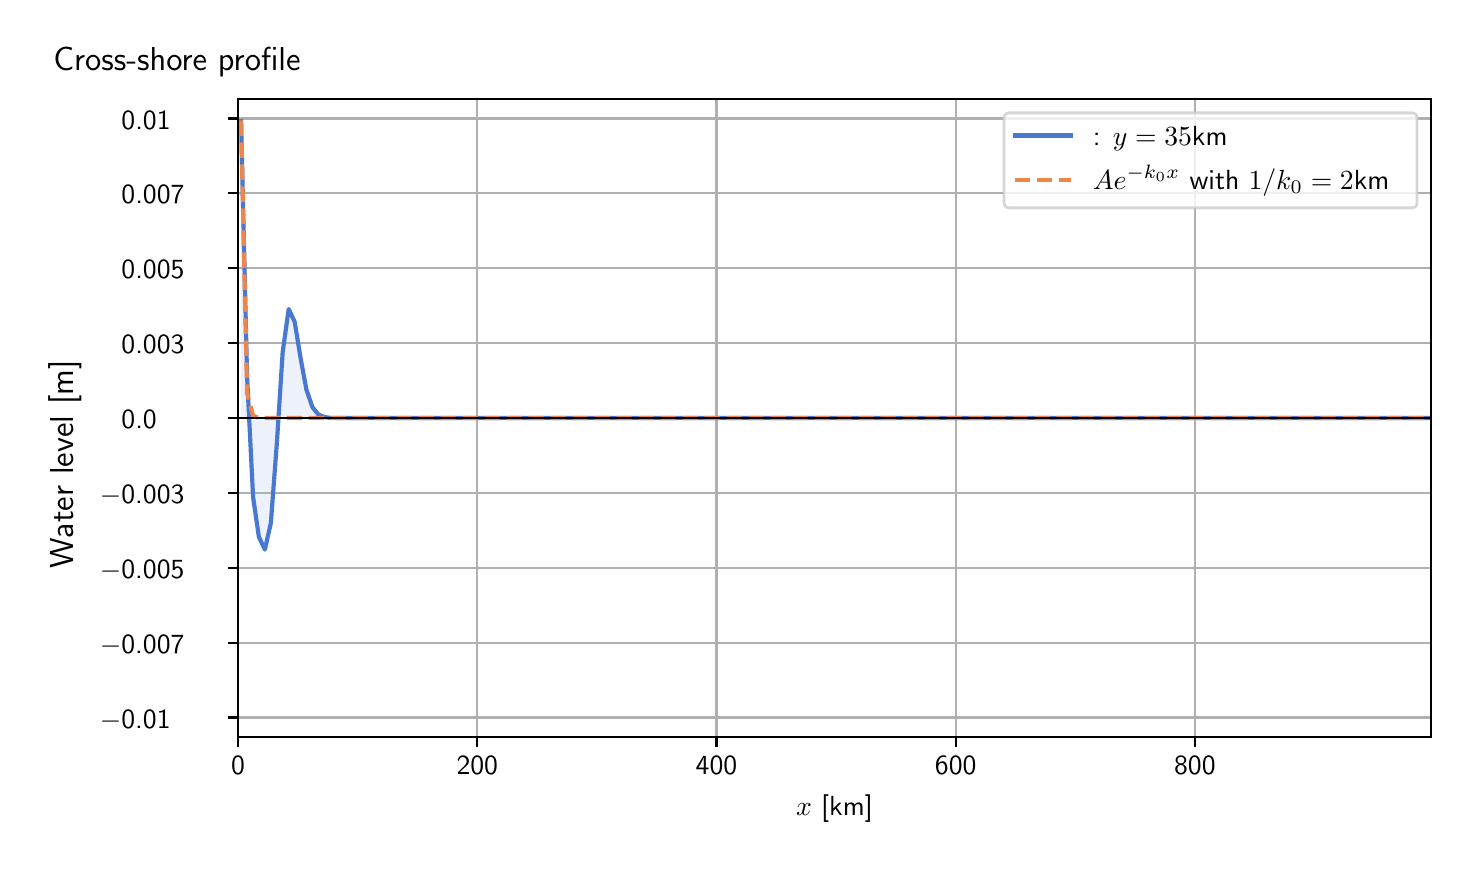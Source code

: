 \begingroup%
\makeatletter%
\begin{pgfpicture}%
\pgfpathrectangle{\pgfpointorigin}{\pgfqpoint{7.117in}{4.068in}}%
\pgfusepath{use as bounding box, clip}%
\begin{pgfscope}%
\pgfsetbuttcap%
\pgfsetmiterjoin%
\definecolor{currentfill}{rgb}{1.0,1.0,1.0}%
\pgfsetfillcolor{currentfill}%
\pgfsetlinewidth{0.0pt}%
\definecolor{currentstroke}{rgb}{1.0,1.0,1.0}%
\pgfsetstrokecolor{currentstroke}%
\pgfsetdash{}{0pt}%
\pgfpathmoveto{\pgfqpoint{0.0in}{0.0in}}%
\pgfpathlineto{\pgfqpoint{7.117in}{0.0in}}%
\pgfpathlineto{\pgfqpoint{7.117in}{4.068in}}%
\pgfpathlineto{\pgfqpoint{0.0in}{4.068in}}%
\pgfpathlineto{\pgfqpoint{0.0in}{0.0in}}%
\pgfpathclose%
\pgfusepath{fill}%
\end{pgfscope}%
\begin{pgfscope}%
\pgfsetbuttcap%
\pgfsetmiterjoin%
\definecolor{currentfill}{rgb}{1.0,1.0,1.0}%
\pgfsetfillcolor{currentfill}%
\pgfsetlinewidth{0.0pt}%
\definecolor{currentstroke}{rgb}{0.0,0.0,0.0}%
\pgfsetstrokecolor{currentstroke}%
\pgfsetstrokeopacity{0.0}%
\pgfsetdash{}{0pt}%
\pgfpathmoveto{\pgfqpoint{1.052in}{0.522in}}%
\pgfpathlineto{\pgfqpoint{7.017in}{0.522in}}%
\pgfpathlineto{\pgfqpoint{7.017in}{3.711in}}%
\pgfpathlineto{\pgfqpoint{1.052in}{3.711in}}%
\pgfpathlineto{\pgfqpoint{1.052in}{0.522in}}%
\pgfpathclose%
\pgfusepath{fill}%
\end{pgfscope}%
\begin{pgfscope}%
\pgfpathrectangle{\pgfqpoint{1.052in}{0.522in}}{\pgfqpoint{5.964in}{3.19in}}%
\pgfusepath{clip}%
\pgfsetbuttcap%
\pgfsetroundjoin%
\definecolor{currentfill}{rgb}{0.282,0.471,0.816}%
\pgfsetfillcolor{currentfill}%
\pgfsetfillopacity{0.1}%
\pgfsetlinewidth{0.0pt}%
\definecolor{currentstroke}{rgb}{0.0,0.0,0.0}%
\pgfsetstrokecolor{currentstroke}%
\pgfsetdash{}{0pt}%
\pgfpathmoveto{\pgfqpoint{1.067in}{2.116in}}%
\pgfpathlineto{\pgfqpoint{1.067in}{3.6in}}%
\pgfpathlineto{\pgfqpoint{1.097in}{2.324in}}%
\pgfpathlineto{\pgfqpoint{1.127in}{1.721in}}%
\pgfpathlineto{\pgfqpoint{1.156in}{1.522in}}%
\pgfpathlineto{\pgfqpoint{1.186in}{1.458in}}%
\pgfpathlineto{\pgfqpoint{1.216in}{1.592in}}%
\pgfpathlineto{\pgfqpoint{1.246in}{1.992in}}%
\pgfpathlineto{\pgfqpoint{1.275in}{2.446in}}%
\pgfpathlineto{\pgfqpoint{1.305in}{2.661in}}%
\pgfpathlineto{\pgfqpoint{1.335in}{2.597in}}%
\pgfpathlineto{\pgfqpoint{1.365in}{2.413in}}%
\pgfpathlineto{\pgfqpoint{1.394in}{2.257in}}%
\pgfpathlineto{\pgfqpoint{1.424in}{2.17in}}%
\pgfpathlineto{\pgfqpoint{1.454in}{2.133in}}%
\pgfpathlineto{\pgfqpoint{1.484in}{2.121in}}%
\pgfpathlineto{\pgfqpoint{1.513in}{2.117in}}%
\pgfpathlineto{\pgfqpoint{1.543in}{2.117in}}%
\pgfpathlineto{\pgfqpoint{1.573in}{2.116in}}%
\pgfpathlineto{\pgfqpoint{1.603in}{2.116in}}%
\pgfpathlineto{\pgfqpoint{1.632in}{2.116in}}%
\pgfpathlineto{\pgfqpoint{1.662in}{2.116in}}%
\pgfpathlineto{\pgfqpoint{1.692in}{2.116in}}%
\pgfpathlineto{\pgfqpoint{1.722in}{2.116in}}%
\pgfpathlineto{\pgfqpoint{1.751in}{2.116in}}%
\pgfpathlineto{\pgfqpoint{1.781in}{2.116in}}%
\pgfpathlineto{\pgfqpoint{1.811in}{2.116in}}%
\pgfpathlineto{\pgfqpoint{1.841in}{2.116in}}%
\pgfpathlineto{\pgfqpoint{1.87in}{2.116in}}%
\pgfpathlineto{\pgfqpoint{1.9in}{2.116in}}%
\pgfpathlineto{\pgfqpoint{1.93in}{2.116in}}%
\pgfpathlineto{\pgfqpoint{1.96in}{2.116in}}%
\pgfpathlineto{\pgfqpoint{1.989in}{2.116in}}%
\pgfpathlineto{\pgfqpoint{2.019in}{2.116in}}%
\pgfpathlineto{\pgfqpoint{2.049in}{2.116in}}%
\pgfpathlineto{\pgfqpoint{2.079in}{2.116in}}%
\pgfpathlineto{\pgfqpoint{2.108in}{2.116in}}%
\pgfpathlineto{\pgfqpoint{2.138in}{2.116in}}%
\pgfpathlineto{\pgfqpoint{2.168in}{2.116in}}%
\pgfpathlineto{\pgfqpoint{2.198in}{2.116in}}%
\pgfpathlineto{\pgfqpoint{2.227in}{2.116in}}%
\pgfpathlineto{\pgfqpoint{2.257in}{2.116in}}%
\pgfpathlineto{\pgfqpoint{2.287in}{2.116in}}%
\pgfpathlineto{\pgfqpoint{2.317in}{2.116in}}%
\pgfpathlineto{\pgfqpoint{2.346in}{2.116in}}%
\pgfpathlineto{\pgfqpoint{2.376in}{2.116in}}%
\pgfpathlineto{\pgfqpoint{2.406in}{2.116in}}%
\pgfpathlineto{\pgfqpoint{2.436in}{2.116in}}%
\pgfpathlineto{\pgfqpoint{2.465in}{2.116in}}%
\pgfpathlineto{\pgfqpoint{2.495in}{2.116in}}%
\pgfpathlineto{\pgfqpoint{2.525in}{2.116in}}%
\pgfpathlineto{\pgfqpoint{2.554in}{2.116in}}%
\pgfpathlineto{\pgfqpoint{2.584in}{2.116in}}%
\pgfpathlineto{\pgfqpoint{2.614in}{2.116in}}%
\pgfpathlineto{\pgfqpoint{2.644in}{2.116in}}%
\pgfpathlineto{\pgfqpoint{2.673in}{2.116in}}%
\pgfpathlineto{\pgfqpoint{2.703in}{2.116in}}%
\pgfpathlineto{\pgfqpoint{2.733in}{2.116in}}%
\pgfpathlineto{\pgfqpoint{2.763in}{2.116in}}%
\pgfpathlineto{\pgfqpoint{2.792in}{2.116in}}%
\pgfpathlineto{\pgfqpoint{2.822in}{2.116in}}%
\pgfpathlineto{\pgfqpoint{2.852in}{2.116in}}%
\pgfpathlineto{\pgfqpoint{2.882in}{2.116in}}%
\pgfpathlineto{\pgfqpoint{2.911in}{2.116in}}%
\pgfpathlineto{\pgfqpoint{2.941in}{2.116in}}%
\pgfpathlineto{\pgfqpoint{2.971in}{2.116in}}%
\pgfpathlineto{\pgfqpoint{3.001in}{2.116in}}%
\pgfpathlineto{\pgfqpoint{3.03in}{2.116in}}%
\pgfpathlineto{\pgfqpoint{3.06in}{2.116in}}%
\pgfpathlineto{\pgfqpoint{3.09in}{2.116in}}%
\pgfpathlineto{\pgfqpoint{3.12in}{2.116in}}%
\pgfpathlineto{\pgfqpoint{3.149in}{2.116in}}%
\pgfpathlineto{\pgfqpoint{3.179in}{2.116in}}%
\pgfpathlineto{\pgfqpoint{3.209in}{2.116in}}%
\pgfpathlineto{\pgfqpoint{3.239in}{2.116in}}%
\pgfpathlineto{\pgfqpoint{3.268in}{2.116in}}%
\pgfpathlineto{\pgfqpoint{3.298in}{2.116in}}%
\pgfpathlineto{\pgfqpoint{3.328in}{2.116in}}%
\pgfpathlineto{\pgfqpoint{3.358in}{2.116in}}%
\pgfpathlineto{\pgfqpoint{3.387in}{2.116in}}%
\pgfpathlineto{\pgfqpoint{3.417in}{2.116in}}%
\pgfpathlineto{\pgfqpoint{3.447in}{2.116in}}%
\pgfpathlineto{\pgfqpoint{3.477in}{2.116in}}%
\pgfpathlineto{\pgfqpoint{3.506in}{2.116in}}%
\pgfpathlineto{\pgfqpoint{3.536in}{2.116in}}%
\pgfpathlineto{\pgfqpoint{3.566in}{2.116in}}%
\pgfpathlineto{\pgfqpoint{3.596in}{2.116in}}%
\pgfpathlineto{\pgfqpoint{3.625in}{2.116in}}%
\pgfpathlineto{\pgfqpoint{3.655in}{2.116in}}%
\pgfpathlineto{\pgfqpoint{3.685in}{2.116in}}%
\pgfpathlineto{\pgfqpoint{3.715in}{2.116in}}%
\pgfpathlineto{\pgfqpoint{3.744in}{2.116in}}%
\pgfpathlineto{\pgfqpoint{3.774in}{2.116in}}%
\pgfpathlineto{\pgfqpoint{3.804in}{2.116in}}%
\pgfpathlineto{\pgfqpoint{3.834in}{2.116in}}%
\pgfpathlineto{\pgfqpoint{3.863in}{2.116in}}%
\pgfpathlineto{\pgfqpoint{3.893in}{2.116in}}%
\pgfpathlineto{\pgfqpoint{3.923in}{2.116in}}%
\pgfpathlineto{\pgfqpoint{3.953in}{2.116in}}%
\pgfpathlineto{\pgfqpoint{3.982in}{2.116in}}%
\pgfpathlineto{\pgfqpoint{4.012in}{2.116in}}%
\pgfpathlineto{\pgfqpoint{4.042in}{2.116in}}%
\pgfpathlineto{\pgfqpoint{4.072in}{2.116in}}%
\pgfpathlineto{\pgfqpoint{4.101in}{2.116in}}%
\pgfpathlineto{\pgfqpoint{4.131in}{2.116in}}%
\pgfpathlineto{\pgfqpoint{4.161in}{2.116in}}%
\pgfpathlineto{\pgfqpoint{4.191in}{2.116in}}%
\pgfpathlineto{\pgfqpoint{4.22in}{2.116in}}%
\pgfpathlineto{\pgfqpoint{4.25in}{2.116in}}%
\pgfpathlineto{\pgfqpoint{4.28in}{2.116in}}%
\pgfpathlineto{\pgfqpoint{4.31in}{2.116in}}%
\pgfpathlineto{\pgfqpoint{4.339in}{2.116in}}%
\pgfpathlineto{\pgfqpoint{4.369in}{2.116in}}%
\pgfpathlineto{\pgfqpoint{4.399in}{2.116in}}%
\pgfpathlineto{\pgfqpoint{4.429in}{2.116in}}%
\pgfpathlineto{\pgfqpoint{4.458in}{2.116in}}%
\pgfpathlineto{\pgfqpoint{4.488in}{2.116in}}%
\pgfpathlineto{\pgfqpoint{4.518in}{2.116in}}%
\pgfpathlineto{\pgfqpoint{4.548in}{2.116in}}%
\pgfpathlineto{\pgfqpoint{4.577in}{2.116in}}%
\pgfpathlineto{\pgfqpoint{4.607in}{2.116in}}%
\pgfpathlineto{\pgfqpoint{4.637in}{2.116in}}%
\pgfpathlineto{\pgfqpoint{4.667in}{2.116in}}%
\pgfpathlineto{\pgfqpoint{4.696in}{2.116in}}%
\pgfpathlineto{\pgfqpoint{4.726in}{2.116in}}%
\pgfpathlineto{\pgfqpoint{4.756in}{2.116in}}%
\pgfpathlineto{\pgfqpoint{4.786in}{2.116in}}%
\pgfpathlineto{\pgfqpoint{4.815in}{2.116in}}%
\pgfpathlineto{\pgfqpoint{4.845in}{2.116in}}%
\pgfpathlineto{\pgfqpoint{4.875in}{2.116in}}%
\pgfpathlineto{\pgfqpoint{4.905in}{2.116in}}%
\pgfpathlineto{\pgfqpoint{4.934in}{2.116in}}%
\pgfpathlineto{\pgfqpoint{4.964in}{2.116in}}%
\pgfpathlineto{\pgfqpoint{4.994in}{2.116in}}%
\pgfpathlineto{\pgfqpoint{5.024in}{2.116in}}%
\pgfpathlineto{\pgfqpoint{5.053in}{2.116in}}%
\pgfpathlineto{\pgfqpoint{5.083in}{2.116in}}%
\pgfpathlineto{\pgfqpoint{5.113in}{2.116in}}%
\pgfpathlineto{\pgfqpoint{5.143in}{2.116in}}%
\pgfpathlineto{\pgfqpoint{5.172in}{2.116in}}%
\pgfpathlineto{\pgfqpoint{5.202in}{2.116in}}%
\pgfpathlineto{\pgfqpoint{5.232in}{2.116in}}%
\pgfpathlineto{\pgfqpoint{5.262in}{2.116in}}%
\pgfpathlineto{\pgfqpoint{5.291in}{2.116in}}%
\pgfpathlineto{\pgfqpoint{5.321in}{2.116in}}%
\pgfpathlineto{\pgfqpoint{5.351in}{2.116in}}%
\pgfpathlineto{\pgfqpoint{5.381in}{2.116in}}%
\pgfpathlineto{\pgfqpoint{5.41in}{2.116in}}%
\pgfpathlineto{\pgfqpoint{5.44in}{2.116in}}%
\pgfpathlineto{\pgfqpoint{5.47in}{2.116in}}%
\pgfpathlineto{\pgfqpoint{5.5in}{2.116in}}%
\pgfpathlineto{\pgfqpoint{5.529in}{2.116in}}%
\pgfpathlineto{\pgfqpoint{5.559in}{2.116in}}%
\pgfpathlineto{\pgfqpoint{5.589in}{2.116in}}%
\pgfpathlineto{\pgfqpoint{5.619in}{2.116in}}%
\pgfpathlineto{\pgfqpoint{5.648in}{2.116in}}%
\pgfpathlineto{\pgfqpoint{5.678in}{2.116in}}%
\pgfpathlineto{\pgfqpoint{5.708in}{2.116in}}%
\pgfpathlineto{\pgfqpoint{5.738in}{2.116in}}%
\pgfpathlineto{\pgfqpoint{5.767in}{2.116in}}%
\pgfpathlineto{\pgfqpoint{5.797in}{2.116in}}%
\pgfpathlineto{\pgfqpoint{5.827in}{2.116in}}%
\pgfpathlineto{\pgfqpoint{5.856in}{2.116in}}%
\pgfpathlineto{\pgfqpoint{5.886in}{2.116in}}%
\pgfpathlineto{\pgfqpoint{5.916in}{2.116in}}%
\pgfpathlineto{\pgfqpoint{5.946in}{2.116in}}%
\pgfpathlineto{\pgfqpoint{5.975in}{2.116in}}%
\pgfpathlineto{\pgfqpoint{6.005in}{2.116in}}%
\pgfpathlineto{\pgfqpoint{6.035in}{2.116in}}%
\pgfpathlineto{\pgfqpoint{6.065in}{2.116in}}%
\pgfpathlineto{\pgfqpoint{6.094in}{2.116in}}%
\pgfpathlineto{\pgfqpoint{6.124in}{2.116in}}%
\pgfpathlineto{\pgfqpoint{6.154in}{2.116in}}%
\pgfpathlineto{\pgfqpoint{6.184in}{2.116in}}%
\pgfpathlineto{\pgfqpoint{6.213in}{2.116in}}%
\pgfpathlineto{\pgfqpoint{6.243in}{2.116in}}%
\pgfpathlineto{\pgfqpoint{6.273in}{2.116in}}%
\pgfpathlineto{\pgfqpoint{6.303in}{2.116in}}%
\pgfpathlineto{\pgfqpoint{6.332in}{2.116in}}%
\pgfpathlineto{\pgfqpoint{6.362in}{2.116in}}%
\pgfpathlineto{\pgfqpoint{6.392in}{2.116in}}%
\pgfpathlineto{\pgfqpoint{6.422in}{2.116in}}%
\pgfpathlineto{\pgfqpoint{6.451in}{2.116in}}%
\pgfpathlineto{\pgfqpoint{6.481in}{2.116in}}%
\pgfpathlineto{\pgfqpoint{6.511in}{2.116in}}%
\pgfpathlineto{\pgfqpoint{6.541in}{2.116in}}%
\pgfpathlineto{\pgfqpoint{6.57in}{2.116in}}%
\pgfpathlineto{\pgfqpoint{6.6in}{2.116in}}%
\pgfpathlineto{\pgfqpoint{6.63in}{2.116in}}%
\pgfpathlineto{\pgfqpoint{6.66in}{2.116in}}%
\pgfpathlineto{\pgfqpoint{6.689in}{2.116in}}%
\pgfpathlineto{\pgfqpoint{6.719in}{2.116in}}%
\pgfpathlineto{\pgfqpoint{6.749in}{2.116in}}%
\pgfpathlineto{\pgfqpoint{6.779in}{2.116in}}%
\pgfpathlineto{\pgfqpoint{6.808in}{2.116in}}%
\pgfpathlineto{\pgfqpoint{6.838in}{2.116in}}%
\pgfpathlineto{\pgfqpoint{6.868in}{2.116in}}%
\pgfpathlineto{\pgfqpoint{6.898in}{2.116in}}%
\pgfpathlineto{\pgfqpoint{6.927in}{2.116in}}%
\pgfpathlineto{\pgfqpoint{6.957in}{2.116in}}%
\pgfpathlineto{\pgfqpoint{6.987in}{2.116in}}%
\pgfpathlineto{\pgfqpoint{7.017in}{2.116in}}%
\pgfpathlineto{\pgfqpoint{7.017in}{2.116in}}%
\pgfpathlineto{\pgfqpoint{7.017in}{2.116in}}%
\pgfpathlineto{\pgfqpoint{6.987in}{2.116in}}%
\pgfpathlineto{\pgfqpoint{6.957in}{2.116in}}%
\pgfpathlineto{\pgfqpoint{6.927in}{2.116in}}%
\pgfpathlineto{\pgfqpoint{6.898in}{2.116in}}%
\pgfpathlineto{\pgfqpoint{6.868in}{2.116in}}%
\pgfpathlineto{\pgfqpoint{6.838in}{2.116in}}%
\pgfpathlineto{\pgfqpoint{6.808in}{2.116in}}%
\pgfpathlineto{\pgfqpoint{6.779in}{2.116in}}%
\pgfpathlineto{\pgfqpoint{6.749in}{2.116in}}%
\pgfpathlineto{\pgfqpoint{6.719in}{2.116in}}%
\pgfpathlineto{\pgfqpoint{6.689in}{2.116in}}%
\pgfpathlineto{\pgfqpoint{6.66in}{2.116in}}%
\pgfpathlineto{\pgfqpoint{6.63in}{2.116in}}%
\pgfpathlineto{\pgfqpoint{6.6in}{2.116in}}%
\pgfpathlineto{\pgfqpoint{6.57in}{2.116in}}%
\pgfpathlineto{\pgfqpoint{6.541in}{2.116in}}%
\pgfpathlineto{\pgfqpoint{6.511in}{2.116in}}%
\pgfpathlineto{\pgfqpoint{6.481in}{2.116in}}%
\pgfpathlineto{\pgfqpoint{6.451in}{2.116in}}%
\pgfpathlineto{\pgfqpoint{6.422in}{2.116in}}%
\pgfpathlineto{\pgfqpoint{6.392in}{2.116in}}%
\pgfpathlineto{\pgfqpoint{6.362in}{2.116in}}%
\pgfpathlineto{\pgfqpoint{6.332in}{2.116in}}%
\pgfpathlineto{\pgfqpoint{6.303in}{2.116in}}%
\pgfpathlineto{\pgfqpoint{6.273in}{2.116in}}%
\pgfpathlineto{\pgfqpoint{6.243in}{2.116in}}%
\pgfpathlineto{\pgfqpoint{6.213in}{2.116in}}%
\pgfpathlineto{\pgfqpoint{6.184in}{2.116in}}%
\pgfpathlineto{\pgfqpoint{6.154in}{2.116in}}%
\pgfpathlineto{\pgfqpoint{6.124in}{2.116in}}%
\pgfpathlineto{\pgfqpoint{6.094in}{2.116in}}%
\pgfpathlineto{\pgfqpoint{6.065in}{2.116in}}%
\pgfpathlineto{\pgfqpoint{6.035in}{2.116in}}%
\pgfpathlineto{\pgfqpoint{6.005in}{2.116in}}%
\pgfpathlineto{\pgfqpoint{5.975in}{2.116in}}%
\pgfpathlineto{\pgfqpoint{5.946in}{2.116in}}%
\pgfpathlineto{\pgfqpoint{5.916in}{2.116in}}%
\pgfpathlineto{\pgfqpoint{5.886in}{2.116in}}%
\pgfpathlineto{\pgfqpoint{5.856in}{2.116in}}%
\pgfpathlineto{\pgfqpoint{5.827in}{2.116in}}%
\pgfpathlineto{\pgfqpoint{5.797in}{2.116in}}%
\pgfpathlineto{\pgfqpoint{5.767in}{2.116in}}%
\pgfpathlineto{\pgfqpoint{5.738in}{2.116in}}%
\pgfpathlineto{\pgfqpoint{5.708in}{2.116in}}%
\pgfpathlineto{\pgfqpoint{5.678in}{2.116in}}%
\pgfpathlineto{\pgfqpoint{5.648in}{2.116in}}%
\pgfpathlineto{\pgfqpoint{5.619in}{2.116in}}%
\pgfpathlineto{\pgfqpoint{5.589in}{2.116in}}%
\pgfpathlineto{\pgfqpoint{5.559in}{2.116in}}%
\pgfpathlineto{\pgfqpoint{5.529in}{2.116in}}%
\pgfpathlineto{\pgfqpoint{5.5in}{2.116in}}%
\pgfpathlineto{\pgfqpoint{5.47in}{2.116in}}%
\pgfpathlineto{\pgfqpoint{5.44in}{2.116in}}%
\pgfpathlineto{\pgfqpoint{5.41in}{2.116in}}%
\pgfpathlineto{\pgfqpoint{5.381in}{2.116in}}%
\pgfpathlineto{\pgfqpoint{5.351in}{2.116in}}%
\pgfpathlineto{\pgfqpoint{5.321in}{2.116in}}%
\pgfpathlineto{\pgfqpoint{5.291in}{2.116in}}%
\pgfpathlineto{\pgfqpoint{5.262in}{2.116in}}%
\pgfpathlineto{\pgfqpoint{5.232in}{2.116in}}%
\pgfpathlineto{\pgfqpoint{5.202in}{2.116in}}%
\pgfpathlineto{\pgfqpoint{5.172in}{2.116in}}%
\pgfpathlineto{\pgfqpoint{5.143in}{2.116in}}%
\pgfpathlineto{\pgfqpoint{5.113in}{2.116in}}%
\pgfpathlineto{\pgfqpoint{5.083in}{2.116in}}%
\pgfpathlineto{\pgfqpoint{5.053in}{2.116in}}%
\pgfpathlineto{\pgfqpoint{5.024in}{2.116in}}%
\pgfpathlineto{\pgfqpoint{4.994in}{2.116in}}%
\pgfpathlineto{\pgfqpoint{4.964in}{2.116in}}%
\pgfpathlineto{\pgfqpoint{4.934in}{2.116in}}%
\pgfpathlineto{\pgfqpoint{4.905in}{2.116in}}%
\pgfpathlineto{\pgfqpoint{4.875in}{2.116in}}%
\pgfpathlineto{\pgfqpoint{4.845in}{2.116in}}%
\pgfpathlineto{\pgfqpoint{4.815in}{2.116in}}%
\pgfpathlineto{\pgfqpoint{4.786in}{2.116in}}%
\pgfpathlineto{\pgfqpoint{4.756in}{2.116in}}%
\pgfpathlineto{\pgfqpoint{4.726in}{2.116in}}%
\pgfpathlineto{\pgfqpoint{4.696in}{2.116in}}%
\pgfpathlineto{\pgfqpoint{4.667in}{2.116in}}%
\pgfpathlineto{\pgfqpoint{4.637in}{2.116in}}%
\pgfpathlineto{\pgfqpoint{4.607in}{2.116in}}%
\pgfpathlineto{\pgfqpoint{4.577in}{2.116in}}%
\pgfpathlineto{\pgfqpoint{4.548in}{2.116in}}%
\pgfpathlineto{\pgfqpoint{4.518in}{2.116in}}%
\pgfpathlineto{\pgfqpoint{4.488in}{2.116in}}%
\pgfpathlineto{\pgfqpoint{4.458in}{2.116in}}%
\pgfpathlineto{\pgfqpoint{4.429in}{2.116in}}%
\pgfpathlineto{\pgfqpoint{4.399in}{2.116in}}%
\pgfpathlineto{\pgfqpoint{4.369in}{2.116in}}%
\pgfpathlineto{\pgfqpoint{4.339in}{2.116in}}%
\pgfpathlineto{\pgfqpoint{4.31in}{2.116in}}%
\pgfpathlineto{\pgfqpoint{4.28in}{2.116in}}%
\pgfpathlineto{\pgfqpoint{4.25in}{2.116in}}%
\pgfpathlineto{\pgfqpoint{4.22in}{2.116in}}%
\pgfpathlineto{\pgfqpoint{4.191in}{2.116in}}%
\pgfpathlineto{\pgfqpoint{4.161in}{2.116in}}%
\pgfpathlineto{\pgfqpoint{4.131in}{2.116in}}%
\pgfpathlineto{\pgfqpoint{4.101in}{2.116in}}%
\pgfpathlineto{\pgfqpoint{4.072in}{2.116in}}%
\pgfpathlineto{\pgfqpoint{4.042in}{2.116in}}%
\pgfpathlineto{\pgfqpoint{4.012in}{2.116in}}%
\pgfpathlineto{\pgfqpoint{3.982in}{2.116in}}%
\pgfpathlineto{\pgfqpoint{3.953in}{2.116in}}%
\pgfpathlineto{\pgfqpoint{3.923in}{2.116in}}%
\pgfpathlineto{\pgfqpoint{3.893in}{2.116in}}%
\pgfpathlineto{\pgfqpoint{3.863in}{2.116in}}%
\pgfpathlineto{\pgfqpoint{3.834in}{2.116in}}%
\pgfpathlineto{\pgfqpoint{3.804in}{2.116in}}%
\pgfpathlineto{\pgfqpoint{3.774in}{2.116in}}%
\pgfpathlineto{\pgfqpoint{3.744in}{2.116in}}%
\pgfpathlineto{\pgfqpoint{3.715in}{2.116in}}%
\pgfpathlineto{\pgfqpoint{3.685in}{2.116in}}%
\pgfpathlineto{\pgfqpoint{3.655in}{2.116in}}%
\pgfpathlineto{\pgfqpoint{3.625in}{2.116in}}%
\pgfpathlineto{\pgfqpoint{3.596in}{2.116in}}%
\pgfpathlineto{\pgfqpoint{3.566in}{2.116in}}%
\pgfpathlineto{\pgfqpoint{3.536in}{2.116in}}%
\pgfpathlineto{\pgfqpoint{3.506in}{2.116in}}%
\pgfpathlineto{\pgfqpoint{3.477in}{2.116in}}%
\pgfpathlineto{\pgfqpoint{3.447in}{2.116in}}%
\pgfpathlineto{\pgfqpoint{3.417in}{2.116in}}%
\pgfpathlineto{\pgfqpoint{3.387in}{2.116in}}%
\pgfpathlineto{\pgfqpoint{3.358in}{2.116in}}%
\pgfpathlineto{\pgfqpoint{3.328in}{2.116in}}%
\pgfpathlineto{\pgfqpoint{3.298in}{2.116in}}%
\pgfpathlineto{\pgfqpoint{3.268in}{2.116in}}%
\pgfpathlineto{\pgfqpoint{3.239in}{2.116in}}%
\pgfpathlineto{\pgfqpoint{3.209in}{2.116in}}%
\pgfpathlineto{\pgfqpoint{3.179in}{2.116in}}%
\pgfpathlineto{\pgfqpoint{3.149in}{2.116in}}%
\pgfpathlineto{\pgfqpoint{3.12in}{2.116in}}%
\pgfpathlineto{\pgfqpoint{3.09in}{2.116in}}%
\pgfpathlineto{\pgfqpoint{3.06in}{2.116in}}%
\pgfpathlineto{\pgfqpoint{3.03in}{2.116in}}%
\pgfpathlineto{\pgfqpoint{3.001in}{2.116in}}%
\pgfpathlineto{\pgfqpoint{2.971in}{2.116in}}%
\pgfpathlineto{\pgfqpoint{2.941in}{2.116in}}%
\pgfpathlineto{\pgfqpoint{2.911in}{2.116in}}%
\pgfpathlineto{\pgfqpoint{2.882in}{2.116in}}%
\pgfpathlineto{\pgfqpoint{2.852in}{2.116in}}%
\pgfpathlineto{\pgfqpoint{2.822in}{2.116in}}%
\pgfpathlineto{\pgfqpoint{2.792in}{2.116in}}%
\pgfpathlineto{\pgfqpoint{2.763in}{2.116in}}%
\pgfpathlineto{\pgfqpoint{2.733in}{2.116in}}%
\pgfpathlineto{\pgfqpoint{2.703in}{2.116in}}%
\pgfpathlineto{\pgfqpoint{2.673in}{2.116in}}%
\pgfpathlineto{\pgfqpoint{2.644in}{2.116in}}%
\pgfpathlineto{\pgfqpoint{2.614in}{2.116in}}%
\pgfpathlineto{\pgfqpoint{2.584in}{2.116in}}%
\pgfpathlineto{\pgfqpoint{2.554in}{2.116in}}%
\pgfpathlineto{\pgfqpoint{2.525in}{2.116in}}%
\pgfpathlineto{\pgfqpoint{2.495in}{2.116in}}%
\pgfpathlineto{\pgfqpoint{2.465in}{2.116in}}%
\pgfpathlineto{\pgfqpoint{2.436in}{2.116in}}%
\pgfpathlineto{\pgfqpoint{2.406in}{2.116in}}%
\pgfpathlineto{\pgfqpoint{2.376in}{2.116in}}%
\pgfpathlineto{\pgfqpoint{2.346in}{2.116in}}%
\pgfpathlineto{\pgfqpoint{2.317in}{2.116in}}%
\pgfpathlineto{\pgfqpoint{2.287in}{2.116in}}%
\pgfpathlineto{\pgfqpoint{2.257in}{2.116in}}%
\pgfpathlineto{\pgfqpoint{2.227in}{2.116in}}%
\pgfpathlineto{\pgfqpoint{2.198in}{2.116in}}%
\pgfpathlineto{\pgfqpoint{2.168in}{2.116in}}%
\pgfpathlineto{\pgfqpoint{2.138in}{2.116in}}%
\pgfpathlineto{\pgfqpoint{2.108in}{2.116in}}%
\pgfpathlineto{\pgfqpoint{2.079in}{2.116in}}%
\pgfpathlineto{\pgfqpoint{2.049in}{2.116in}}%
\pgfpathlineto{\pgfqpoint{2.019in}{2.116in}}%
\pgfpathlineto{\pgfqpoint{1.989in}{2.116in}}%
\pgfpathlineto{\pgfqpoint{1.96in}{2.116in}}%
\pgfpathlineto{\pgfqpoint{1.93in}{2.116in}}%
\pgfpathlineto{\pgfqpoint{1.9in}{2.116in}}%
\pgfpathlineto{\pgfqpoint{1.87in}{2.116in}}%
\pgfpathlineto{\pgfqpoint{1.841in}{2.116in}}%
\pgfpathlineto{\pgfqpoint{1.811in}{2.116in}}%
\pgfpathlineto{\pgfqpoint{1.781in}{2.116in}}%
\pgfpathlineto{\pgfqpoint{1.751in}{2.116in}}%
\pgfpathlineto{\pgfqpoint{1.722in}{2.116in}}%
\pgfpathlineto{\pgfqpoint{1.692in}{2.116in}}%
\pgfpathlineto{\pgfqpoint{1.662in}{2.116in}}%
\pgfpathlineto{\pgfqpoint{1.632in}{2.116in}}%
\pgfpathlineto{\pgfqpoint{1.603in}{2.116in}}%
\pgfpathlineto{\pgfqpoint{1.573in}{2.116in}}%
\pgfpathlineto{\pgfqpoint{1.543in}{2.116in}}%
\pgfpathlineto{\pgfqpoint{1.513in}{2.116in}}%
\pgfpathlineto{\pgfqpoint{1.484in}{2.116in}}%
\pgfpathlineto{\pgfqpoint{1.454in}{2.116in}}%
\pgfpathlineto{\pgfqpoint{1.424in}{2.116in}}%
\pgfpathlineto{\pgfqpoint{1.394in}{2.116in}}%
\pgfpathlineto{\pgfqpoint{1.365in}{2.116in}}%
\pgfpathlineto{\pgfqpoint{1.335in}{2.116in}}%
\pgfpathlineto{\pgfqpoint{1.305in}{2.116in}}%
\pgfpathlineto{\pgfqpoint{1.275in}{2.116in}}%
\pgfpathlineto{\pgfqpoint{1.246in}{2.116in}}%
\pgfpathlineto{\pgfqpoint{1.216in}{2.116in}}%
\pgfpathlineto{\pgfqpoint{1.186in}{2.116in}}%
\pgfpathlineto{\pgfqpoint{1.156in}{2.116in}}%
\pgfpathlineto{\pgfqpoint{1.127in}{2.116in}}%
\pgfpathlineto{\pgfqpoint{1.097in}{2.116in}}%
\pgfpathlineto{\pgfqpoint{1.067in}{2.116in}}%
\pgfpathlineto{\pgfqpoint{1.067in}{2.116in}}%
\pgfpathclose%
\pgfusepath{fill}%
\end{pgfscope}%
\begin{pgfscope}%
\pgfpathrectangle{\pgfqpoint{1.052in}{0.522in}}{\pgfqpoint{5.964in}{3.19in}}%
\pgfusepath{clip}%
\pgfsetrectcap%
\pgfsetroundjoin%
\pgfsetlinewidth{0.803pt}%
\definecolor{currentstroke}{rgb}{0.69,0.69,0.69}%
\pgfsetstrokecolor{currentstroke}%
\pgfsetdash{}{0pt}%
\pgfpathmoveto{\pgfqpoint{1.052in}{0.522in}}%
\pgfpathlineto{\pgfqpoint{1.052in}{3.711in}}%
\pgfusepath{stroke}%
\end{pgfscope}%
\begin{pgfscope}%
\pgfsetbuttcap%
\pgfsetroundjoin%
\definecolor{currentfill}{rgb}{0.0,0.0,0.0}%
\pgfsetfillcolor{currentfill}%
\pgfsetlinewidth{0.803pt}%
\definecolor{currentstroke}{rgb}{0.0,0.0,0.0}%
\pgfsetstrokecolor{currentstroke}%
\pgfsetdash{}{0pt}%
\pgfsys@defobject{currentmarker}{\pgfqpoint{0.0in}{-0.049in}}{\pgfqpoint{0.0in}{0.0in}}{%
\pgfpathmoveto{\pgfqpoint{0.0in}{0.0in}}%
\pgfpathlineto{\pgfqpoint{0.0in}{-0.049in}}%
\pgfusepath{stroke,fill}%
}%
\begin{pgfscope}%
\pgfsys@transformshift{1.052in}{0.522in}%
\pgfsys@useobject{currentmarker}{}%
\end{pgfscope}%
\end{pgfscope}%
\begin{pgfscope}%
\definecolor{textcolor}{rgb}{0.0,0.0,0.0}%
\pgfsetstrokecolor{textcolor}%
\pgfsetfillcolor{textcolor}%
\pgftext[x=1.052in,y=0.424in,,top]{\color{textcolor}\sffamily\fontsize{10.0}{12.0}\selectfont 0}%
\end{pgfscope}%
\begin{pgfscope}%
\pgfpathrectangle{\pgfqpoint{1.052in}{0.522in}}{\pgfqpoint{5.964in}{3.19in}}%
\pgfusepath{clip}%
\pgfsetrectcap%
\pgfsetroundjoin%
\pgfsetlinewidth{0.803pt}%
\definecolor{currentstroke}{rgb}{0.69,0.69,0.69}%
\pgfsetstrokecolor{currentstroke}%
\pgfsetdash{}{0pt}%
\pgfpathmoveto{\pgfqpoint{2.248in}{0.522in}}%
\pgfpathlineto{\pgfqpoint{2.248in}{3.711in}}%
\pgfusepath{stroke}%
\end{pgfscope}%
\begin{pgfscope}%
\pgfsetbuttcap%
\pgfsetroundjoin%
\definecolor{currentfill}{rgb}{0.0,0.0,0.0}%
\pgfsetfillcolor{currentfill}%
\pgfsetlinewidth{0.803pt}%
\definecolor{currentstroke}{rgb}{0.0,0.0,0.0}%
\pgfsetstrokecolor{currentstroke}%
\pgfsetdash{}{0pt}%
\pgfsys@defobject{currentmarker}{\pgfqpoint{0.0in}{-0.049in}}{\pgfqpoint{0.0in}{0.0in}}{%
\pgfpathmoveto{\pgfqpoint{0.0in}{0.0in}}%
\pgfpathlineto{\pgfqpoint{0.0in}{-0.049in}}%
\pgfusepath{stroke,fill}%
}%
\begin{pgfscope}%
\pgfsys@transformshift{2.248in}{0.522in}%
\pgfsys@useobject{currentmarker}{}%
\end{pgfscope}%
\end{pgfscope}%
\begin{pgfscope}%
\definecolor{textcolor}{rgb}{0.0,0.0,0.0}%
\pgfsetstrokecolor{textcolor}%
\pgfsetfillcolor{textcolor}%
\pgftext[x=2.248in,y=0.424in,,top]{\color{textcolor}\sffamily\fontsize{10.0}{12.0}\selectfont 200}%
\end{pgfscope}%
\begin{pgfscope}%
\pgfpathrectangle{\pgfqpoint{1.052in}{0.522in}}{\pgfqpoint{5.964in}{3.19in}}%
\pgfusepath{clip}%
\pgfsetrectcap%
\pgfsetroundjoin%
\pgfsetlinewidth{0.803pt}%
\definecolor{currentstroke}{rgb}{0.69,0.69,0.69}%
\pgfsetstrokecolor{currentstroke}%
\pgfsetdash{}{0pt}%
\pgfpathmoveto{\pgfqpoint{3.444in}{0.522in}}%
\pgfpathlineto{\pgfqpoint{3.444in}{3.711in}}%
\pgfusepath{stroke}%
\end{pgfscope}%
\begin{pgfscope}%
\pgfsetbuttcap%
\pgfsetroundjoin%
\definecolor{currentfill}{rgb}{0.0,0.0,0.0}%
\pgfsetfillcolor{currentfill}%
\pgfsetlinewidth{0.803pt}%
\definecolor{currentstroke}{rgb}{0.0,0.0,0.0}%
\pgfsetstrokecolor{currentstroke}%
\pgfsetdash{}{0pt}%
\pgfsys@defobject{currentmarker}{\pgfqpoint{0.0in}{-0.049in}}{\pgfqpoint{0.0in}{0.0in}}{%
\pgfpathmoveto{\pgfqpoint{0.0in}{0.0in}}%
\pgfpathlineto{\pgfqpoint{0.0in}{-0.049in}}%
\pgfusepath{stroke,fill}%
}%
\begin{pgfscope}%
\pgfsys@transformshift{3.444in}{0.522in}%
\pgfsys@useobject{currentmarker}{}%
\end{pgfscope}%
\end{pgfscope}%
\begin{pgfscope}%
\definecolor{textcolor}{rgb}{0.0,0.0,0.0}%
\pgfsetstrokecolor{textcolor}%
\pgfsetfillcolor{textcolor}%
\pgftext[x=3.444in,y=0.424in,,top]{\color{textcolor}\sffamily\fontsize{10.0}{12.0}\selectfont 400}%
\end{pgfscope}%
\begin{pgfscope}%
\pgfpathrectangle{\pgfqpoint{1.052in}{0.522in}}{\pgfqpoint{5.964in}{3.19in}}%
\pgfusepath{clip}%
\pgfsetrectcap%
\pgfsetroundjoin%
\pgfsetlinewidth{0.803pt}%
\definecolor{currentstroke}{rgb}{0.69,0.69,0.69}%
\pgfsetstrokecolor{currentstroke}%
\pgfsetdash{}{0pt}%
\pgfpathmoveto{\pgfqpoint{4.64in}{0.522in}}%
\pgfpathlineto{\pgfqpoint{4.64in}{3.711in}}%
\pgfusepath{stroke}%
\end{pgfscope}%
\begin{pgfscope}%
\pgfsetbuttcap%
\pgfsetroundjoin%
\definecolor{currentfill}{rgb}{0.0,0.0,0.0}%
\pgfsetfillcolor{currentfill}%
\pgfsetlinewidth{0.803pt}%
\definecolor{currentstroke}{rgb}{0.0,0.0,0.0}%
\pgfsetstrokecolor{currentstroke}%
\pgfsetdash{}{0pt}%
\pgfsys@defobject{currentmarker}{\pgfqpoint{0.0in}{-0.049in}}{\pgfqpoint{0.0in}{0.0in}}{%
\pgfpathmoveto{\pgfqpoint{0.0in}{0.0in}}%
\pgfpathlineto{\pgfqpoint{0.0in}{-0.049in}}%
\pgfusepath{stroke,fill}%
}%
\begin{pgfscope}%
\pgfsys@transformshift{4.64in}{0.522in}%
\pgfsys@useobject{currentmarker}{}%
\end{pgfscope}%
\end{pgfscope}%
\begin{pgfscope}%
\definecolor{textcolor}{rgb}{0.0,0.0,0.0}%
\pgfsetstrokecolor{textcolor}%
\pgfsetfillcolor{textcolor}%
\pgftext[x=4.64in,y=0.424in,,top]{\color{textcolor}\sffamily\fontsize{10.0}{12.0}\selectfont 600}%
\end{pgfscope}%
\begin{pgfscope}%
\pgfpathrectangle{\pgfqpoint{1.052in}{0.522in}}{\pgfqpoint{5.964in}{3.19in}}%
\pgfusepath{clip}%
\pgfsetrectcap%
\pgfsetroundjoin%
\pgfsetlinewidth{0.803pt}%
\definecolor{currentstroke}{rgb}{0.69,0.69,0.69}%
\pgfsetstrokecolor{currentstroke}%
\pgfsetdash{}{0pt}%
\pgfpathmoveto{\pgfqpoint{5.836in}{0.522in}}%
\pgfpathlineto{\pgfqpoint{5.836in}{3.711in}}%
\pgfusepath{stroke}%
\end{pgfscope}%
\begin{pgfscope}%
\pgfsetbuttcap%
\pgfsetroundjoin%
\definecolor{currentfill}{rgb}{0.0,0.0,0.0}%
\pgfsetfillcolor{currentfill}%
\pgfsetlinewidth{0.803pt}%
\definecolor{currentstroke}{rgb}{0.0,0.0,0.0}%
\pgfsetstrokecolor{currentstroke}%
\pgfsetdash{}{0pt}%
\pgfsys@defobject{currentmarker}{\pgfqpoint{0.0in}{-0.049in}}{\pgfqpoint{0.0in}{0.0in}}{%
\pgfpathmoveto{\pgfqpoint{0.0in}{0.0in}}%
\pgfpathlineto{\pgfqpoint{0.0in}{-0.049in}}%
\pgfusepath{stroke,fill}%
}%
\begin{pgfscope}%
\pgfsys@transformshift{5.836in}{0.522in}%
\pgfsys@useobject{currentmarker}{}%
\end{pgfscope}%
\end{pgfscope}%
\begin{pgfscope}%
\definecolor{textcolor}{rgb}{0.0,0.0,0.0}%
\pgfsetstrokecolor{textcolor}%
\pgfsetfillcolor{textcolor}%
\pgftext[x=5.836in,y=0.424in,,top]{\color{textcolor}\sffamily\fontsize{10.0}{12.0}\selectfont 800}%
\end{pgfscope}%
\begin{pgfscope}%
\definecolor{textcolor}{rgb}{0.0,0.0,0.0}%
\pgfsetstrokecolor{textcolor}%
\pgfsetfillcolor{textcolor}%
\pgftext[x=4.034in,y=0.234in,,top]{\color{textcolor}\sffamily\fontsize{10.0}{12.0}\selectfont \(\displaystyle x\) [km]}%
\end{pgfscope}%
\begin{pgfscope}%
\pgfpathrectangle{\pgfqpoint{1.052in}{0.522in}}{\pgfqpoint{5.964in}{3.19in}}%
\pgfusepath{clip}%
\pgfsetrectcap%
\pgfsetroundjoin%
\pgfsetlinewidth{0.803pt}%
\definecolor{currentstroke}{rgb}{0.69,0.69,0.69}%
\pgfsetstrokecolor{currentstroke}%
\pgfsetdash{}{0pt}%
\pgfpathmoveto{\pgfqpoint{1.052in}{0.619in}}%
\pgfpathlineto{\pgfqpoint{7.017in}{0.619in}}%
\pgfusepath{stroke}%
\end{pgfscope}%
\begin{pgfscope}%
\pgfsetbuttcap%
\pgfsetroundjoin%
\definecolor{currentfill}{rgb}{0.0,0.0,0.0}%
\pgfsetfillcolor{currentfill}%
\pgfsetlinewidth{0.803pt}%
\definecolor{currentstroke}{rgb}{0.0,0.0,0.0}%
\pgfsetstrokecolor{currentstroke}%
\pgfsetdash{}{0pt}%
\pgfsys@defobject{currentmarker}{\pgfqpoint{-0.049in}{0.0in}}{\pgfqpoint{-0.0in}{0.0in}}{%
\pgfpathmoveto{\pgfqpoint{-0.0in}{0.0in}}%
\pgfpathlineto{\pgfqpoint{-0.049in}{0.0in}}%
\pgfusepath{stroke,fill}%
}%
\begin{pgfscope}%
\pgfsys@transformshift{1.052in}{0.619in}%
\pgfsys@useobject{currentmarker}{}%
\end{pgfscope}%
\end{pgfscope}%
\begin{pgfscope}%
\definecolor{textcolor}{rgb}{0.0,0.0,0.0}%
\pgfsetstrokecolor{textcolor}%
\pgfsetfillcolor{textcolor}%
\pgftext[x=0.361in, y=0.566in, left, base]{\color{textcolor}\sffamily\fontsize{10.0}{12.0}\selectfont \ensuremath{-}0.01}%
\end{pgfscope}%
\begin{pgfscope}%
\pgfpathrectangle{\pgfqpoint{1.052in}{0.522in}}{\pgfqpoint{5.964in}{3.19in}}%
\pgfusepath{clip}%
\pgfsetrectcap%
\pgfsetroundjoin%
\pgfsetlinewidth{0.803pt}%
\definecolor{currentstroke}{rgb}{0.69,0.69,0.69}%
\pgfsetstrokecolor{currentstroke}%
\pgfsetdash{}{0pt}%
\pgfpathmoveto{\pgfqpoint{1.052in}{0.993in}}%
\pgfpathlineto{\pgfqpoint{7.017in}{0.993in}}%
\pgfusepath{stroke}%
\end{pgfscope}%
\begin{pgfscope}%
\pgfsetbuttcap%
\pgfsetroundjoin%
\definecolor{currentfill}{rgb}{0.0,0.0,0.0}%
\pgfsetfillcolor{currentfill}%
\pgfsetlinewidth{0.803pt}%
\definecolor{currentstroke}{rgb}{0.0,0.0,0.0}%
\pgfsetstrokecolor{currentstroke}%
\pgfsetdash{}{0pt}%
\pgfsys@defobject{currentmarker}{\pgfqpoint{-0.049in}{0.0in}}{\pgfqpoint{-0.0in}{0.0in}}{%
\pgfpathmoveto{\pgfqpoint{-0.0in}{0.0in}}%
\pgfpathlineto{\pgfqpoint{-0.049in}{0.0in}}%
\pgfusepath{stroke,fill}%
}%
\begin{pgfscope}%
\pgfsys@transformshift{1.052in}{0.993in}%
\pgfsys@useobject{currentmarker}{}%
\end{pgfscope}%
\end{pgfscope}%
\begin{pgfscope}%
\definecolor{textcolor}{rgb}{0.0,0.0,0.0}%
\pgfsetstrokecolor{textcolor}%
\pgfsetfillcolor{textcolor}%
\pgftext[x=0.361in, y=0.94in, left, base]{\color{textcolor}\sffamily\fontsize{10.0}{12.0}\selectfont \ensuremath{-}0.007}%
\end{pgfscope}%
\begin{pgfscope}%
\pgfpathrectangle{\pgfqpoint{1.052in}{0.522in}}{\pgfqpoint{5.964in}{3.19in}}%
\pgfusepath{clip}%
\pgfsetrectcap%
\pgfsetroundjoin%
\pgfsetlinewidth{0.803pt}%
\definecolor{currentstroke}{rgb}{0.69,0.69,0.69}%
\pgfsetstrokecolor{currentstroke}%
\pgfsetdash{}{0pt}%
\pgfpathmoveto{\pgfqpoint{1.052in}{1.368in}}%
\pgfpathlineto{\pgfqpoint{7.017in}{1.368in}}%
\pgfusepath{stroke}%
\end{pgfscope}%
\begin{pgfscope}%
\pgfsetbuttcap%
\pgfsetroundjoin%
\definecolor{currentfill}{rgb}{0.0,0.0,0.0}%
\pgfsetfillcolor{currentfill}%
\pgfsetlinewidth{0.803pt}%
\definecolor{currentstroke}{rgb}{0.0,0.0,0.0}%
\pgfsetstrokecolor{currentstroke}%
\pgfsetdash{}{0pt}%
\pgfsys@defobject{currentmarker}{\pgfqpoint{-0.049in}{0.0in}}{\pgfqpoint{-0.0in}{0.0in}}{%
\pgfpathmoveto{\pgfqpoint{-0.0in}{0.0in}}%
\pgfpathlineto{\pgfqpoint{-0.049in}{0.0in}}%
\pgfusepath{stroke,fill}%
}%
\begin{pgfscope}%
\pgfsys@transformshift{1.052in}{1.368in}%
\pgfsys@useobject{currentmarker}{}%
\end{pgfscope}%
\end{pgfscope}%
\begin{pgfscope}%
\definecolor{textcolor}{rgb}{0.0,0.0,0.0}%
\pgfsetstrokecolor{textcolor}%
\pgfsetfillcolor{textcolor}%
\pgftext[x=0.361in, y=1.315in, left, base]{\color{textcolor}\sffamily\fontsize{10.0}{12.0}\selectfont \ensuremath{-}0.005}%
\end{pgfscope}%
\begin{pgfscope}%
\pgfpathrectangle{\pgfqpoint{1.052in}{0.522in}}{\pgfqpoint{5.964in}{3.19in}}%
\pgfusepath{clip}%
\pgfsetrectcap%
\pgfsetroundjoin%
\pgfsetlinewidth{0.803pt}%
\definecolor{currentstroke}{rgb}{0.69,0.69,0.69}%
\pgfsetstrokecolor{currentstroke}%
\pgfsetdash{}{0pt}%
\pgfpathmoveto{\pgfqpoint{1.052in}{1.742in}}%
\pgfpathlineto{\pgfqpoint{7.017in}{1.742in}}%
\pgfusepath{stroke}%
\end{pgfscope}%
\begin{pgfscope}%
\pgfsetbuttcap%
\pgfsetroundjoin%
\definecolor{currentfill}{rgb}{0.0,0.0,0.0}%
\pgfsetfillcolor{currentfill}%
\pgfsetlinewidth{0.803pt}%
\definecolor{currentstroke}{rgb}{0.0,0.0,0.0}%
\pgfsetstrokecolor{currentstroke}%
\pgfsetdash{}{0pt}%
\pgfsys@defobject{currentmarker}{\pgfqpoint{-0.049in}{0.0in}}{\pgfqpoint{-0.0in}{0.0in}}{%
\pgfpathmoveto{\pgfqpoint{-0.0in}{0.0in}}%
\pgfpathlineto{\pgfqpoint{-0.049in}{0.0in}}%
\pgfusepath{stroke,fill}%
}%
\begin{pgfscope}%
\pgfsys@transformshift{1.052in}{1.742in}%
\pgfsys@useobject{currentmarker}{}%
\end{pgfscope}%
\end{pgfscope}%
\begin{pgfscope}%
\definecolor{textcolor}{rgb}{0.0,0.0,0.0}%
\pgfsetstrokecolor{textcolor}%
\pgfsetfillcolor{textcolor}%
\pgftext[x=0.361in, y=1.689in, left, base]{\color{textcolor}\sffamily\fontsize{10.0}{12.0}\selectfont \ensuremath{-}0.003}%
\end{pgfscope}%
\begin{pgfscope}%
\pgfpathrectangle{\pgfqpoint{1.052in}{0.522in}}{\pgfqpoint{5.964in}{3.19in}}%
\pgfusepath{clip}%
\pgfsetrectcap%
\pgfsetroundjoin%
\pgfsetlinewidth{0.803pt}%
\definecolor{currentstroke}{rgb}{0.69,0.69,0.69}%
\pgfsetstrokecolor{currentstroke}%
\pgfsetdash{}{0pt}%
\pgfpathmoveto{\pgfqpoint{1.052in}{2.116in}}%
\pgfpathlineto{\pgfqpoint{7.017in}{2.116in}}%
\pgfusepath{stroke}%
\end{pgfscope}%
\begin{pgfscope}%
\pgfsetbuttcap%
\pgfsetroundjoin%
\definecolor{currentfill}{rgb}{0.0,0.0,0.0}%
\pgfsetfillcolor{currentfill}%
\pgfsetlinewidth{0.803pt}%
\definecolor{currentstroke}{rgb}{0.0,0.0,0.0}%
\pgfsetstrokecolor{currentstroke}%
\pgfsetdash{}{0pt}%
\pgfsys@defobject{currentmarker}{\pgfqpoint{-0.049in}{0.0in}}{\pgfqpoint{-0.0in}{0.0in}}{%
\pgfpathmoveto{\pgfqpoint{-0.0in}{0.0in}}%
\pgfpathlineto{\pgfqpoint{-0.049in}{0.0in}}%
\pgfusepath{stroke,fill}%
}%
\begin{pgfscope}%
\pgfsys@transformshift{1.052in}{2.116in}%
\pgfsys@useobject{currentmarker}{}%
\end{pgfscope}%
\end{pgfscope}%
\begin{pgfscope}%
\definecolor{textcolor}{rgb}{0.0,0.0,0.0}%
\pgfsetstrokecolor{textcolor}%
\pgfsetfillcolor{textcolor}%
\pgftext[x=0.469in, y=2.064in, left, base]{\color{textcolor}\sffamily\fontsize{10.0}{12.0}\selectfont 0.0}%
\end{pgfscope}%
\begin{pgfscope}%
\pgfpathrectangle{\pgfqpoint{1.052in}{0.522in}}{\pgfqpoint{5.964in}{3.19in}}%
\pgfusepath{clip}%
\pgfsetrectcap%
\pgfsetroundjoin%
\pgfsetlinewidth{0.803pt}%
\definecolor{currentstroke}{rgb}{0.69,0.69,0.69}%
\pgfsetstrokecolor{currentstroke}%
\pgfsetdash{}{0pt}%
\pgfpathmoveto{\pgfqpoint{1.052in}{2.491in}}%
\pgfpathlineto{\pgfqpoint{7.017in}{2.491in}}%
\pgfusepath{stroke}%
\end{pgfscope}%
\begin{pgfscope}%
\pgfsetbuttcap%
\pgfsetroundjoin%
\definecolor{currentfill}{rgb}{0.0,0.0,0.0}%
\pgfsetfillcolor{currentfill}%
\pgfsetlinewidth{0.803pt}%
\definecolor{currentstroke}{rgb}{0.0,0.0,0.0}%
\pgfsetstrokecolor{currentstroke}%
\pgfsetdash{}{0pt}%
\pgfsys@defobject{currentmarker}{\pgfqpoint{-0.049in}{0.0in}}{\pgfqpoint{-0.0in}{0.0in}}{%
\pgfpathmoveto{\pgfqpoint{-0.0in}{0.0in}}%
\pgfpathlineto{\pgfqpoint{-0.049in}{0.0in}}%
\pgfusepath{stroke,fill}%
}%
\begin{pgfscope}%
\pgfsys@transformshift{1.052in}{2.491in}%
\pgfsys@useobject{currentmarker}{}%
\end{pgfscope}%
\end{pgfscope}%
\begin{pgfscope}%
\definecolor{textcolor}{rgb}{0.0,0.0,0.0}%
\pgfsetstrokecolor{textcolor}%
\pgfsetfillcolor{textcolor}%
\pgftext[x=0.469in, y=2.438in, left, base]{\color{textcolor}\sffamily\fontsize{10.0}{12.0}\selectfont 0.003}%
\end{pgfscope}%
\begin{pgfscope}%
\pgfpathrectangle{\pgfqpoint{1.052in}{0.522in}}{\pgfqpoint{5.964in}{3.19in}}%
\pgfusepath{clip}%
\pgfsetrectcap%
\pgfsetroundjoin%
\pgfsetlinewidth{0.803pt}%
\definecolor{currentstroke}{rgb}{0.69,0.69,0.69}%
\pgfsetstrokecolor{currentstroke}%
\pgfsetdash{}{0pt}%
\pgfpathmoveto{\pgfqpoint{1.052in}{2.865in}}%
\pgfpathlineto{\pgfqpoint{7.017in}{2.865in}}%
\pgfusepath{stroke}%
\end{pgfscope}%
\begin{pgfscope}%
\pgfsetbuttcap%
\pgfsetroundjoin%
\definecolor{currentfill}{rgb}{0.0,0.0,0.0}%
\pgfsetfillcolor{currentfill}%
\pgfsetlinewidth{0.803pt}%
\definecolor{currentstroke}{rgb}{0.0,0.0,0.0}%
\pgfsetstrokecolor{currentstroke}%
\pgfsetdash{}{0pt}%
\pgfsys@defobject{currentmarker}{\pgfqpoint{-0.049in}{0.0in}}{\pgfqpoint{-0.0in}{0.0in}}{%
\pgfpathmoveto{\pgfqpoint{-0.0in}{0.0in}}%
\pgfpathlineto{\pgfqpoint{-0.049in}{0.0in}}%
\pgfusepath{stroke,fill}%
}%
\begin{pgfscope}%
\pgfsys@transformshift{1.052in}{2.865in}%
\pgfsys@useobject{currentmarker}{}%
\end{pgfscope}%
\end{pgfscope}%
\begin{pgfscope}%
\definecolor{textcolor}{rgb}{0.0,0.0,0.0}%
\pgfsetstrokecolor{textcolor}%
\pgfsetfillcolor{textcolor}%
\pgftext[x=0.469in, y=2.813in, left, base]{\color{textcolor}\sffamily\fontsize{10.0}{12.0}\selectfont 0.005}%
\end{pgfscope}%
\begin{pgfscope}%
\pgfpathrectangle{\pgfqpoint{1.052in}{0.522in}}{\pgfqpoint{5.964in}{3.19in}}%
\pgfusepath{clip}%
\pgfsetrectcap%
\pgfsetroundjoin%
\pgfsetlinewidth{0.803pt}%
\definecolor{currentstroke}{rgb}{0.69,0.69,0.69}%
\pgfsetstrokecolor{currentstroke}%
\pgfsetdash{}{0pt}%
\pgfpathmoveto{\pgfqpoint{1.052in}{3.24in}}%
\pgfpathlineto{\pgfqpoint{7.017in}{3.24in}}%
\pgfusepath{stroke}%
\end{pgfscope}%
\begin{pgfscope}%
\pgfsetbuttcap%
\pgfsetroundjoin%
\definecolor{currentfill}{rgb}{0.0,0.0,0.0}%
\pgfsetfillcolor{currentfill}%
\pgfsetlinewidth{0.803pt}%
\definecolor{currentstroke}{rgb}{0.0,0.0,0.0}%
\pgfsetstrokecolor{currentstroke}%
\pgfsetdash{}{0pt}%
\pgfsys@defobject{currentmarker}{\pgfqpoint{-0.049in}{0.0in}}{\pgfqpoint{-0.0in}{0.0in}}{%
\pgfpathmoveto{\pgfqpoint{-0.0in}{0.0in}}%
\pgfpathlineto{\pgfqpoint{-0.049in}{0.0in}}%
\pgfusepath{stroke,fill}%
}%
\begin{pgfscope}%
\pgfsys@transformshift{1.052in}{3.24in}%
\pgfsys@useobject{currentmarker}{}%
\end{pgfscope}%
\end{pgfscope}%
\begin{pgfscope}%
\definecolor{textcolor}{rgb}{0.0,0.0,0.0}%
\pgfsetstrokecolor{textcolor}%
\pgfsetfillcolor{textcolor}%
\pgftext[x=0.469in, y=3.187in, left, base]{\color{textcolor}\sffamily\fontsize{10.0}{12.0}\selectfont 0.007}%
\end{pgfscope}%
\begin{pgfscope}%
\pgfpathrectangle{\pgfqpoint{1.052in}{0.522in}}{\pgfqpoint{5.964in}{3.19in}}%
\pgfusepath{clip}%
\pgfsetrectcap%
\pgfsetroundjoin%
\pgfsetlinewidth{0.803pt}%
\definecolor{currentstroke}{rgb}{0.69,0.69,0.69}%
\pgfsetstrokecolor{currentstroke}%
\pgfsetdash{}{0pt}%
\pgfpathmoveto{\pgfqpoint{1.052in}{3.614in}}%
\pgfpathlineto{\pgfqpoint{7.017in}{3.614in}}%
\pgfusepath{stroke}%
\end{pgfscope}%
\begin{pgfscope}%
\pgfsetbuttcap%
\pgfsetroundjoin%
\definecolor{currentfill}{rgb}{0.0,0.0,0.0}%
\pgfsetfillcolor{currentfill}%
\pgfsetlinewidth{0.803pt}%
\definecolor{currentstroke}{rgb}{0.0,0.0,0.0}%
\pgfsetstrokecolor{currentstroke}%
\pgfsetdash{}{0pt}%
\pgfsys@defobject{currentmarker}{\pgfqpoint{-0.049in}{0.0in}}{\pgfqpoint{-0.0in}{0.0in}}{%
\pgfpathmoveto{\pgfqpoint{-0.0in}{0.0in}}%
\pgfpathlineto{\pgfqpoint{-0.049in}{0.0in}}%
\pgfusepath{stroke,fill}%
}%
\begin{pgfscope}%
\pgfsys@transformshift{1.052in}{3.614in}%
\pgfsys@useobject{currentmarker}{}%
\end{pgfscope}%
\end{pgfscope}%
\begin{pgfscope}%
\definecolor{textcolor}{rgb}{0.0,0.0,0.0}%
\pgfsetstrokecolor{textcolor}%
\pgfsetfillcolor{textcolor}%
\pgftext[x=0.469in, y=3.561in, left, base]{\color{textcolor}\sffamily\fontsize{10.0}{12.0}\selectfont 0.01}%
\end{pgfscope}%
\begin{pgfscope}%
\pgfpathrectangle{\pgfqpoint{1.052in}{0.522in}}{\pgfqpoint{5.964in}{3.19in}}%
\pgfusepath{clip}%
\pgfsetrectcap%
\pgfsetroundjoin%
\pgfsetlinewidth{1.506pt}%
\definecolor{currentstroke}{rgb}{0.282,0.471,0.816}%
\pgfsetstrokecolor{currentstroke}%
\pgfsetdash{}{0pt}%
\pgfpathmoveto{\pgfqpoint{1.067in}{3.6in}}%
\pgfpathlineto{\pgfqpoint{1.097in}{2.324in}}%
\pgfpathlineto{\pgfqpoint{1.127in}{1.721in}}%
\pgfpathlineto{\pgfqpoint{1.156in}{1.522in}}%
\pgfpathlineto{\pgfqpoint{1.186in}{1.458in}}%
\pgfpathlineto{\pgfqpoint{1.216in}{1.592in}}%
\pgfpathlineto{\pgfqpoint{1.246in}{1.992in}}%
\pgfpathlineto{\pgfqpoint{1.275in}{2.446in}}%
\pgfpathlineto{\pgfqpoint{1.305in}{2.661in}}%
\pgfpathlineto{\pgfqpoint{1.335in}{2.597in}}%
\pgfpathlineto{\pgfqpoint{1.365in}{2.413in}}%
\pgfpathlineto{\pgfqpoint{1.394in}{2.257in}}%
\pgfpathlineto{\pgfqpoint{1.424in}{2.17in}}%
\pgfpathlineto{\pgfqpoint{1.454in}{2.133in}}%
\pgfpathlineto{\pgfqpoint{1.484in}{2.121in}}%
\pgfpathlineto{\pgfqpoint{1.513in}{2.117in}}%
\pgfpathlineto{\pgfqpoint{1.543in}{2.117in}}%
\pgfpathlineto{\pgfqpoint{1.573in}{2.116in}}%
\pgfpathlineto{\pgfqpoint{7.017in}{2.116in}}%
\pgfpathlineto{\pgfqpoint{7.017in}{2.116in}}%
\pgfusepath{stroke}%
\end{pgfscope}%
\begin{pgfscope}%
\pgfpathrectangle{\pgfqpoint{1.052in}{0.522in}}{\pgfqpoint{5.964in}{3.19in}}%
\pgfusepath{clip}%
\pgfsetbuttcap%
\pgfsetroundjoin%
\pgfsetlinewidth{1.506pt}%
\definecolor{currentstroke}{rgb}{0.933,0.522,0.29}%
\pgfsetstrokecolor{currentstroke}%
\pgfsetdash{{5.55pt}{2.4pt}}{0.0pt}%
\pgfpathmoveto{\pgfqpoint{1.067in}{3.604in}}%
\pgfpathlineto{\pgfqpoint{1.097in}{2.242in}}%
\pgfpathlineto{\pgfqpoint{1.127in}{2.127in}}%
\pgfpathlineto{\pgfqpoint{1.156in}{2.117in}}%
\pgfpathlineto{\pgfqpoint{1.186in}{2.117in}}%
\pgfpathlineto{\pgfqpoint{1.246in}{2.116in}}%
\pgfpathlineto{\pgfqpoint{6.987in}{2.116in}}%
\pgfpathlineto{\pgfqpoint{7.017in}{2.116in}}%
\pgfpathlineto{\pgfqpoint{7.017in}{2.116in}}%
\pgfusepath{stroke}%
\end{pgfscope}%
\begin{pgfscope}%
\pgfpathrectangle{\pgfqpoint{1.052in}{0.522in}}{\pgfqpoint{5.964in}{3.19in}}%
\pgfusepath{clip}%
\pgfsetrectcap%
\pgfsetroundjoin%
\pgfsetlinewidth{1.004pt}%
\definecolor{currentstroke}{rgb}{0.0,0.0,0.0}%
\pgfsetstrokecolor{currentstroke}%
\pgfsetdash{}{0pt}%
\pgfpathmoveto{\pgfqpoint{1.052in}{2.116in}}%
\pgfpathlineto{\pgfqpoint{7.017in}{2.116in}}%
\pgfusepath{stroke}%
\end{pgfscope}%
\begin{pgfscope}%
\pgfpathrectangle{\pgfqpoint{1.052in}{0.522in}}{\pgfqpoint{5.964in}{3.19in}}%
\pgfusepath{clip}%
\pgfsetrectcap%
\pgfsetroundjoin%
\pgfsetlinewidth{1.004pt}%
\definecolor{currentstroke}{rgb}{0.0,0.0,0.0}%
\pgfsetstrokecolor{currentstroke}%
\pgfsetstrokeopacity{0.5}%
\pgfsetdash{}{0pt}%
\pgfpathmoveto{\pgfqpoint{1.052in}{0.522in}}%
\pgfpathlineto{\pgfqpoint{1.052in}{3.711in}}%
\pgfusepath{stroke}%
\end{pgfscope}%
\begin{pgfscope}%
\pgfsetrectcap%
\pgfsetmiterjoin%
\pgfsetlinewidth{0.803pt}%
\definecolor{currentstroke}{rgb}{0.0,0.0,0.0}%
\pgfsetstrokecolor{currentstroke}%
\pgfsetdash{}{0pt}%
\pgfpathmoveto{\pgfqpoint{1.052in}{0.522in}}%
\pgfpathlineto{\pgfqpoint{1.052in}{3.711in}}%
\pgfusepath{stroke}%
\end{pgfscope}%
\begin{pgfscope}%
\pgfsetrectcap%
\pgfsetmiterjoin%
\pgfsetlinewidth{0.803pt}%
\definecolor{currentstroke}{rgb}{0.0,0.0,0.0}%
\pgfsetstrokecolor{currentstroke}%
\pgfsetdash{}{0pt}%
\pgfpathmoveto{\pgfqpoint{7.017in}{0.522in}}%
\pgfpathlineto{\pgfqpoint{7.017in}{3.711in}}%
\pgfusepath{stroke}%
\end{pgfscope}%
\begin{pgfscope}%
\pgfsetrectcap%
\pgfsetmiterjoin%
\pgfsetlinewidth{0.803pt}%
\definecolor{currentstroke}{rgb}{0.0,0.0,0.0}%
\pgfsetstrokecolor{currentstroke}%
\pgfsetdash{}{0pt}%
\pgfpathmoveto{\pgfqpoint{1.052in}{0.522in}}%
\pgfpathlineto{\pgfqpoint{7.017in}{0.522in}}%
\pgfusepath{stroke}%
\end{pgfscope}%
\begin{pgfscope}%
\pgfsetrectcap%
\pgfsetmiterjoin%
\pgfsetlinewidth{0.803pt}%
\definecolor{currentstroke}{rgb}{0.0,0.0,0.0}%
\pgfsetstrokecolor{currentstroke}%
\pgfsetdash{}{0pt}%
\pgfpathmoveto{\pgfqpoint{1.052in}{3.711in}}%
\pgfpathlineto{\pgfqpoint{7.017in}{3.711in}}%
\pgfusepath{stroke}%
\end{pgfscope}%
\begin{pgfscope}%
\pgfsetbuttcap%
\pgfsetmiterjoin%
\definecolor{currentfill}{rgb}{1.0,1.0,1.0}%
\pgfsetfillcolor{currentfill}%
\pgfsetfillopacity{0.8}%
\pgfsetlinewidth{1.004pt}%
\definecolor{currentstroke}{rgb}{0.8,0.8,0.8}%
\pgfsetstrokecolor{currentstroke}%
\pgfsetstrokeopacity{0.8}%
\pgfsetdash{}{0pt}%
\pgfpathmoveto{\pgfqpoint{4.909in}{3.167in}}%
\pgfpathlineto{\pgfqpoint{6.919in}{3.167in}}%
\pgfpathquadraticcurveto{\pgfqpoint{6.947in}{3.167in}}{\pgfqpoint{6.947in}{3.195in}}%
\pgfpathlineto{\pgfqpoint{6.947in}{3.614in}}%
\pgfpathquadraticcurveto{\pgfqpoint{6.947in}{3.642in}}{\pgfqpoint{6.919in}{3.642in}}%
\pgfpathlineto{\pgfqpoint{4.909in}{3.642in}}%
\pgfpathquadraticcurveto{\pgfqpoint{4.882in}{3.642in}}{\pgfqpoint{4.882in}{3.614in}}%
\pgfpathlineto{\pgfqpoint{4.882in}{3.195in}}%
\pgfpathquadraticcurveto{\pgfqpoint{4.882in}{3.167in}}{\pgfqpoint{4.909in}{3.167in}}%
\pgfpathlineto{\pgfqpoint{4.909in}{3.167in}}%
\pgfpathclose%
\pgfusepath{stroke,fill}%
\end{pgfscope}%
\begin{pgfscope}%
\pgfsetrectcap%
\pgfsetroundjoin%
\pgfsetlinewidth{1.506pt}%
\definecolor{currentstroke}{rgb}{0.282,0.471,0.816}%
\pgfsetstrokecolor{currentstroke}%
\pgfsetdash{}{0pt}%
\pgfpathmoveto{\pgfqpoint{4.937in}{3.529in}}%
\pgfpathlineto{\pgfqpoint{5.076in}{3.529in}}%
\pgfpathlineto{\pgfqpoint{5.215in}{3.529in}}%
\pgfusepath{stroke}%
\end{pgfscope}%
\begin{pgfscope}%
\definecolor{textcolor}{rgb}{0.0,0.0,0.0}%
\pgfsetstrokecolor{textcolor}%
\pgfsetfillcolor{textcolor}%
\pgftext[x=5.326in,y=3.481in,left,base]{\color{textcolor}\sffamily\fontsize{10.0}{12.0}\selectfont : \(\displaystyle y = 35\)km}%
\end{pgfscope}%
\begin{pgfscope}%
\pgfsetbuttcap%
\pgfsetroundjoin%
\pgfsetlinewidth{1.506pt}%
\definecolor{currentstroke}{rgb}{0.933,0.522,0.29}%
\pgfsetstrokecolor{currentstroke}%
\pgfsetdash{{5.55pt}{2.4pt}}{0.0pt}%
\pgfpathmoveto{\pgfqpoint{4.937in}{3.306in}}%
\pgfpathlineto{\pgfqpoint{5.076in}{3.306in}}%
\pgfpathlineto{\pgfqpoint{5.215in}{3.306in}}%
\pgfusepath{stroke}%
\end{pgfscope}%
\begin{pgfscope}%
\definecolor{textcolor}{rgb}{0.0,0.0,0.0}%
\pgfsetstrokecolor{textcolor}%
\pgfsetfillcolor{textcolor}%
\pgftext[x=5.326in,y=3.258in,left,base]{\color{textcolor}\sffamily\fontsize{10.0}{12.0}\selectfont \(\displaystyle A e^{-k_0 x}\) with \(\displaystyle 1/k_0 = 2\)km}%
\end{pgfscope}%
\begin{pgfscope}%
\definecolor{textcolor}{rgb}{0.0,0.0,0.0}%
\pgfsetstrokecolor{textcolor}%
\pgfsetfillcolor{textcolor}%
\pgftext[x=0.128in,y=3.968in,left,top]{\color{textcolor}\sffamily\fontsize{12.0}{14.4}\selectfont Cross-shore profile}%
\end{pgfscope}%
\begin{pgfscope}%
\definecolor{textcolor}{rgb}{0.0,0.0,0.0}%
\pgfsetstrokecolor{textcolor}%
\pgfsetfillcolor{textcolor}%
\pgftext[x=0.227in, y=1.366in, left, base,rotate=90.0]{\color{textcolor}\sffamily\fontsize{12.0}{14.4}\selectfont Water level [m]}%
\end{pgfscope}%
\end{pgfpicture}%
\makeatother%
\endgroup%
